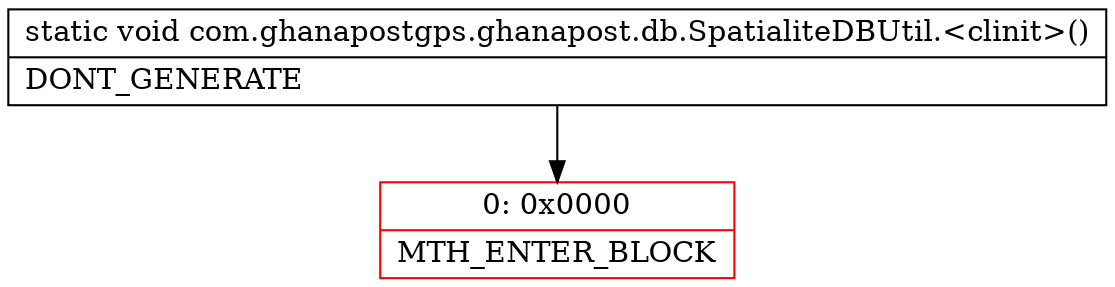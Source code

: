 digraph "CFG forcom.ghanapostgps.ghanapost.db.SpatialiteDBUtil.\<clinit\>()V" {
subgraph cluster_Region_1347393239 {
label = "R(0)";
node [shape=record,color=blue];
}
Node_0 [shape=record,color=red,label="{0\:\ 0x0000|MTH_ENTER_BLOCK\l}"];
MethodNode[shape=record,label="{static void com.ghanapostgps.ghanapost.db.SpatialiteDBUtil.\<clinit\>()  | DONT_GENERATE\l}"];
MethodNode -> Node_0;
}

